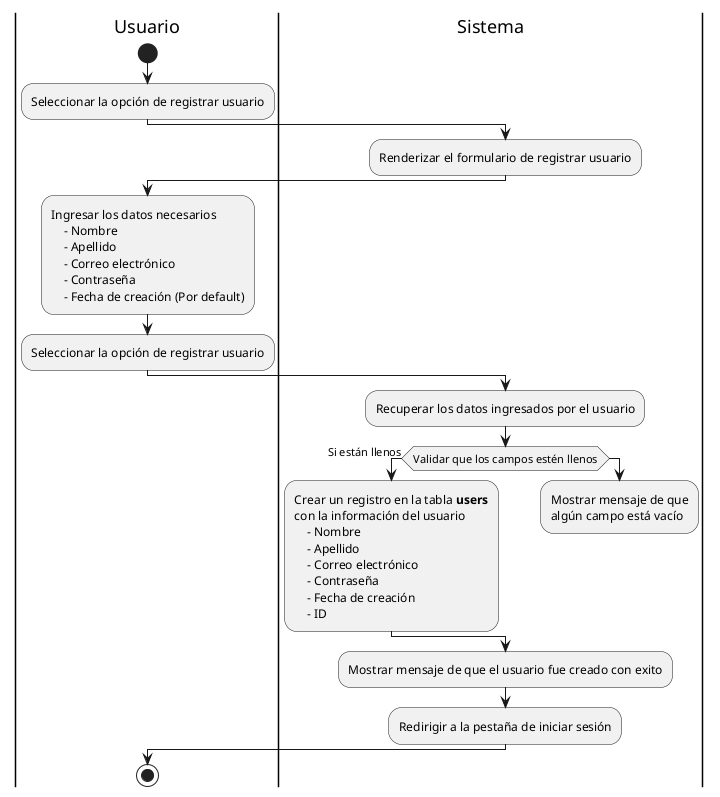 @startuml

|Usuario|
start
:Seleccionar la opción de registrar usuario;

|Sistema|
:Renderizar el formulario de registrar usuario;

|Usuario|
:Ingresar los datos necesarios
    - Nombre
    - Apellido
    - Correo electrónico
    - Contraseña
    - Fecha de creación (Por default);
:Seleccionar la opción de registrar usuario;

|Sistema|
:Recuperar los datos ingresados por el usuario;

if(Validar que los campos estén llenos) then (Si están llenos)
    :Crear un registro en la tabla **users** 
    con la información del usuario
        - Nombre
        - Apellido
        - Correo electrónico
        - Contraseña
        - Fecha de creación
        - ID;
else
    :Mostrar mensaje de que 
    algún campo está vacío;
    detach
endif

:Mostrar mensaje de que el usuario fue creado con exito;
:Redirigir a la pestaña de iniciar sesión;

|Usuario|
stop

@enduml